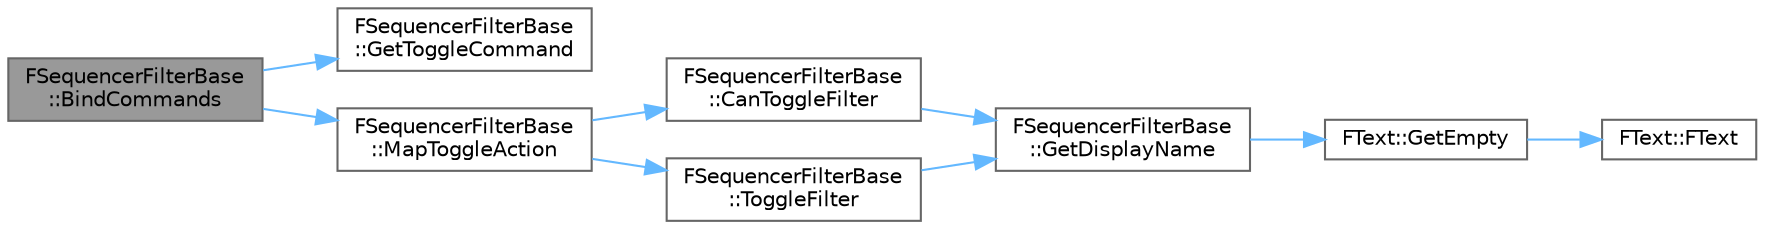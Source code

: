 digraph "FSequencerFilterBase::BindCommands"
{
 // INTERACTIVE_SVG=YES
 // LATEX_PDF_SIZE
  bgcolor="transparent";
  edge [fontname=Helvetica,fontsize=10,labelfontname=Helvetica,labelfontsize=10];
  node [fontname=Helvetica,fontsize=10,shape=box,height=0.2,width=0.4];
  rankdir="LR";
  Node1 [id="Node000001",label="FSequencerFilterBase\l::BindCommands",height=0.2,width=0.4,color="gray40", fillcolor="grey60", style="filled", fontcolor="black",tooltip=" "];
  Node1 -> Node2 [id="edge1_Node000001_Node000002",color="steelblue1",style="solid",tooltip=" "];
  Node2 [id="Node000002",label="FSequencerFilterBase\l::GetToggleCommand",height=0.2,width=0.4,color="grey40", fillcolor="white", style="filled",URL="$d2/d17/classFSequencerFilterBase.html#af4b1cf203700cc75ad0ce1b32a23b505",tooltip=" "];
  Node1 -> Node3 [id="edge2_Node000001_Node000003",color="steelblue1",style="solid",tooltip=" "];
  Node3 [id="Node000003",label="FSequencerFilterBase\l::MapToggleAction",height=0.2,width=0.4,color="grey40", fillcolor="white", style="filled",URL="$d2/d17/classFSequencerFilterBase.html#a38d3209aa8951bb4516864f033ea78a4",tooltip=" "];
  Node3 -> Node4 [id="edge3_Node000003_Node000004",color="steelblue1",style="solid",tooltip=" "];
  Node4 [id="Node000004",label="FSequencerFilterBase\l::CanToggleFilter",height=0.2,width=0.4,color="grey40", fillcolor="white", style="filled",URL="$d2/d17/classFSequencerFilterBase.html#a742cada86f8380f6a7d5ab1cfd25556b",tooltip=" "];
  Node4 -> Node5 [id="edge4_Node000004_Node000005",color="steelblue1",style="solid",tooltip=" "];
  Node5 [id="Node000005",label="FSequencerFilterBase\l::GetDisplayName",height=0.2,width=0.4,color="grey40", fillcolor="white", style="filled",URL="$d2/d17/classFSequencerFilterBase.html#a3f7910d972a2cdb22f273f4727e7b012",tooltip=" "];
  Node5 -> Node6 [id="edge5_Node000005_Node000006",color="steelblue1",style="solid",tooltip=" "];
  Node6 [id="Node000006",label="FText::GetEmpty",height=0.2,width=0.4,color="grey40", fillcolor="white", style="filled",URL="$d0/dcb/classFText.html#a6361bb286905ce84b9426c5d913c717b",tooltip=" "];
  Node6 -> Node7 [id="edge6_Node000006_Node000007",color="steelblue1",style="solid",tooltip=" "];
  Node7 [id="Node000007",label="FText::FText",height=0.2,width=0.4,color="grey40", fillcolor="white", style="filled",URL="$d0/dcb/classFText.html#aed2543585ee29658b23f660d8108334c",tooltip=" "];
  Node3 -> Node8 [id="edge7_Node000003_Node000008",color="steelblue1",style="solid",tooltip=" "];
  Node8 [id="Node000008",label="FSequencerFilterBase\l::ToggleFilter",height=0.2,width=0.4,color="grey40", fillcolor="white", style="filled",URL="$d2/d17/classFSequencerFilterBase.html#ac398132a73864469bbaf78b18e1d9935",tooltip=" "];
  Node8 -> Node5 [id="edge8_Node000008_Node000005",color="steelblue1",style="solid",tooltip=" "];
}
